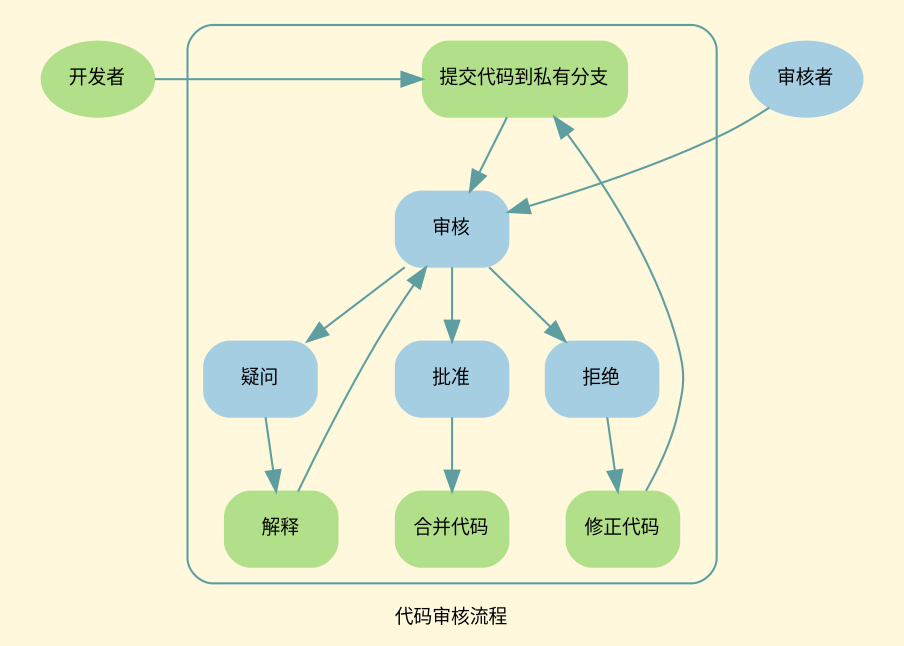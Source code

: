 digraph "code-review-process" {
    fontname="Consolas"
    fontsize=9
    bgcolor="cornsilk"
    #splines="curved"
	#size="10,8"
    #rankdir="TB"
    label="代码审核流程"
	node    [
                colorscheme=paired12 
                color=3
                style="rounded,filled" 
                shape="rectangle" 
                fontname="Consolas" 
                fontsize=9
            ]
    graph   [color=cadetblue style="rounded" fontname="Consolas"]
    edge    [color=cadetblue fontname="Consolas" fontsize=9]

    subgraph cluster0 {
        pencolor="none"
        "developer"         [color=3 shape="oval" label="开发者"]
        label=""
    }

    subgraph cluster1 {
        "submitted"         [color=3 label="提交代码到私有分支"]
        "reviewing"         [color=1 label="审核"]
        "approved"          [color=1 label="批准"]
        "question"          [color=1 label="疑问"]
        "rejected"          [color=1 label="拒绝"]
        "merged"            [color=3 label="合并代码"]
        "fix"               [color=3 label="修正代码"]
        "answer"            [color=3 label="解释"]
        label=""
    }

    subgraph cluster2 {
        pencolor="none"
        "reviewer"          [color=1 shape="oval" label="审核者"]
        label=""
    }

    "developer"             -> "submitted" [constraint=false]
    "reviewer"              -> "reviewing" [constraint=false]

    "submitted"             -> "reviewing"
    "reviewing"             -> "approved"
    "reviewing"             -> "question"
    "reviewing"             -> "rejected"
    "question"              -> "answer"
    "answer"                -> "reviewing"
    "rejected"              -> "fix"
    "fix"                   -> "submitted"

    "approved"             -> "merged"

}